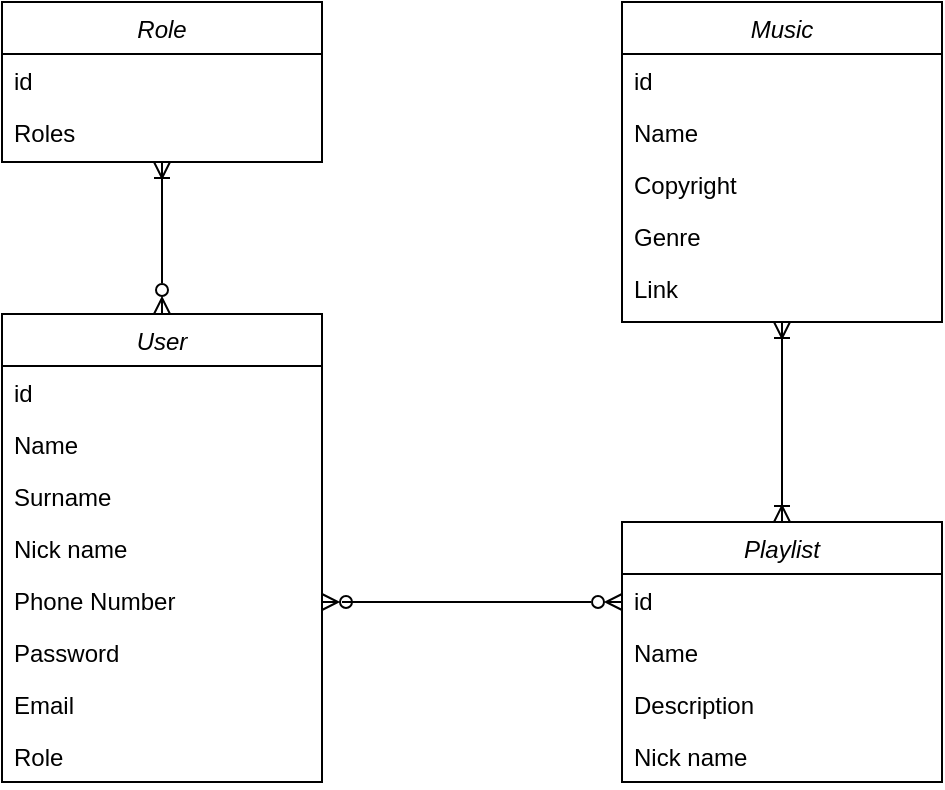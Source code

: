 <mxfile version="20.8.16" type="device"><diagram name="Страница 1" id="-UnALLdE2gAAT2YYEj0a"><mxGraphModel dx="780" dy="1711" grid="1" gridSize="10" guides="1" tooltips="1" connect="1" arrows="1" fold="1" page="1" pageScale="1" pageWidth="827" pageHeight="1169" math="0" shadow="0"><root><mxCell id="0"/><mxCell id="1" parent="0"/><mxCell id="lb0Zqk42xPOlN20nXyY6-8" style="edgeStyle=orthogonalEdgeStyle;rounded=0;orthogonalLoop=1;jettySize=auto;html=1;entryX=0.5;entryY=1;entryDx=0;entryDy=0;startArrow=ERzeroToMany;startFill=0;endArrow=ERoneToMany;endFill=0;" edge="1" parent="1" source="ahEKAVpda-qV39iau94F-1" target="lb0Zqk42xPOlN20nXyY6-2"><mxGeometry relative="1" as="geometry"/></mxCell><mxCell id="ahEKAVpda-qV39iau94F-1" value="User" style="swimlane;fontStyle=2;align=center;verticalAlign=top;childLayout=stackLayout;horizontal=1;startSize=26;horizontalStack=0;resizeParent=1;resizeLast=0;collapsible=1;marginBottom=0;rounded=0;shadow=0;strokeWidth=1;" parent="1" vertex="1"><mxGeometry x="230" y="146" width="160" height="234" as="geometry"><mxRectangle x="230" y="140" width="160" height="26" as="alternateBounds"/></mxGeometry></mxCell><mxCell id="ahEKAVpda-qV39iau94F-2" value="id" style="text;align=left;verticalAlign=top;spacingLeft=4;spacingRight=4;overflow=hidden;rotatable=0;points=[[0,0.5],[1,0.5]];portConstraint=eastwest;rounded=0;shadow=0;html=0;" parent="ahEKAVpda-qV39iau94F-1" vertex="1"><mxGeometry y="26" width="160" height="26" as="geometry"/></mxCell><mxCell id="ahEKAVpda-qV39iau94F-3" value="Name" style="text;align=left;verticalAlign=top;spacingLeft=4;spacingRight=4;overflow=hidden;rotatable=0;points=[[0,0.5],[1,0.5]];portConstraint=eastwest;" parent="ahEKAVpda-qV39iau94F-1" vertex="1"><mxGeometry y="52" width="160" height="26" as="geometry"/></mxCell><mxCell id="ahEKAVpda-qV39iau94F-4" value="Surname&#10;" style="text;align=left;verticalAlign=top;spacingLeft=4;spacingRight=4;overflow=hidden;rotatable=0;points=[[0,0.5],[1,0.5]];portConstraint=eastwest;rounded=0;shadow=0;html=0;" parent="ahEKAVpda-qV39iau94F-1" vertex="1"><mxGeometry y="78" width="160" height="26" as="geometry"/></mxCell><mxCell id="ahEKAVpda-qV39iau94F-5" value="Nick name" style="text;align=left;verticalAlign=top;spacingLeft=4;spacingRight=4;overflow=hidden;rotatable=0;points=[[0,0.5],[1,0.5]];portConstraint=eastwest;rounded=0;shadow=0;html=0;" parent="ahEKAVpda-qV39iau94F-1" vertex="1"><mxGeometry y="104" width="160" height="26" as="geometry"/></mxCell><mxCell id="ahEKAVpda-qV39iau94F-7" value="Phone Number" style="text;align=left;verticalAlign=top;spacingLeft=4;spacingRight=4;overflow=hidden;rotatable=0;points=[[0,0.5],[1,0.5]];portConstraint=eastwest;rounded=0;shadow=0;html=0;" parent="ahEKAVpda-qV39iau94F-1" vertex="1"><mxGeometry y="130" width="160" height="26" as="geometry"/></mxCell><mxCell id="ahEKAVpda-qV39iau94F-6" value="Password&#10;" style="text;align=left;verticalAlign=top;spacingLeft=4;spacingRight=4;overflow=hidden;rotatable=0;points=[[0,0.5],[1,0.5]];portConstraint=eastwest;rounded=0;shadow=0;html=0;" parent="ahEKAVpda-qV39iau94F-1" vertex="1"><mxGeometry y="156" width="160" height="26" as="geometry"/></mxCell><mxCell id="ahEKAVpda-qV39iau94F-8" value="Email" style="text;align=left;verticalAlign=top;spacingLeft=4;spacingRight=4;overflow=hidden;rotatable=0;points=[[0,0.5],[1,0.5]];portConstraint=eastwest;rounded=0;shadow=0;html=0;" parent="ahEKAVpda-qV39iau94F-1" vertex="1"><mxGeometry y="182" width="160" height="26" as="geometry"/></mxCell><mxCell id="ahEKAVpda-qV39iau94F-9" value="Role" style="text;align=left;verticalAlign=top;spacingLeft=4;spacingRight=4;overflow=hidden;rotatable=0;points=[[0,0.5],[1,0.5]];portConstraint=eastwest;rounded=0;shadow=0;html=0;" parent="ahEKAVpda-qV39iau94F-1" vertex="1"><mxGeometry y="208" width="160" height="26" as="geometry"/></mxCell><mxCell id="ahEKAVpda-qV39iau94F-10" value="Music" style="swimlane;fontStyle=2;align=center;verticalAlign=top;childLayout=stackLayout;horizontal=1;startSize=26;horizontalStack=0;resizeParent=1;resizeLast=0;collapsible=1;marginBottom=0;rounded=0;shadow=0;strokeWidth=1;" parent="1" vertex="1"><mxGeometry x="540" y="-10" width="160" height="160" as="geometry"><mxRectangle x="230" y="140" width="160" height="26" as="alternateBounds"/></mxGeometry></mxCell><mxCell id="ahEKAVpda-qV39iau94F-11" value="id" style="text;align=left;verticalAlign=top;spacingLeft=4;spacingRight=4;overflow=hidden;rotatable=0;points=[[0,0.5],[1,0.5]];portConstraint=eastwest;rounded=0;shadow=0;html=0;" parent="ahEKAVpda-qV39iau94F-10" vertex="1"><mxGeometry y="26" width="160" height="26" as="geometry"/></mxCell><mxCell id="ahEKAVpda-qV39iau94F-12" value="Name" style="text;align=left;verticalAlign=top;spacingLeft=4;spacingRight=4;overflow=hidden;rotatable=0;points=[[0,0.5],[1,0.5]];portConstraint=eastwest;" parent="ahEKAVpda-qV39iau94F-10" vertex="1"><mxGeometry y="52" width="160" height="26" as="geometry"/></mxCell><mxCell id="ahEKAVpda-qV39iau94F-13" value="Copyright" style="text;align=left;verticalAlign=top;spacingLeft=4;spacingRight=4;overflow=hidden;rotatable=0;points=[[0,0.5],[1,0.5]];portConstraint=eastwest;rounded=0;shadow=0;html=0;" parent="ahEKAVpda-qV39iau94F-10" vertex="1"><mxGeometry y="78" width="160" height="26" as="geometry"/></mxCell><mxCell id="ahEKAVpda-qV39iau94F-14" value="Genre" style="text;align=left;verticalAlign=top;spacingLeft=4;spacingRight=4;overflow=hidden;rotatable=0;points=[[0,0.5],[1,0.5]];portConstraint=eastwest;rounded=0;shadow=0;html=0;" parent="ahEKAVpda-qV39iau94F-10" vertex="1"><mxGeometry y="104" width="160" height="26" as="geometry"/></mxCell><mxCell id="ahEKAVpda-qV39iau94F-20" value="Link" style="text;align=left;verticalAlign=top;spacingLeft=4;spacingRight=4;overflow=hidden;rotatable=0;points=[[0,0.5],[1,0.5]];portConstraint=eastwest;rounded=0;shadow=0;html=0;" parent="ahEKAVpda-qV39iau94F-10" vertex="1"><mxGeometry y="130" width="160" height="26" as="geometry"/></mxCell><mxCell id="ahEKAVpda-qV39iau94F-32" value="" style="edgeStyle=orthogonalEdgeStyle;rounded=0;orthogonalLoop=1;jettySize=auto;html=1;startArrow=ERoneToMany;startFill=0;endArrow=ERoneToMany;endFill=0;" parent="1" source="ahEKAVpda-qV39iau94F-22" edge="1"><mxGeometry relative="1" as="geometry"><Array as="points"><mxPoint x="620" y="170"/><mxPoint x="620" y="170"/></Array><mxPoint x="620" y="150" as="targetPoint"/></mxGeometry></mxCell><mxCell id="ahEKAVpda-qV39iau94F-22" value="Playlist" style="swimlane;fontStyle=2;align=center;verticalAlign=top;childLayout=stackLayout;horizontal=1;startSize=26;horizontalStack=0;resizeParent=1;resizeLast=0;collapsible=1;marginBottom=0;rounded=0;shadow=0;strokeWidth=1;" parent="1" vertex="1"><mxGeometry x="540" y="250" width="160" height="130" as="geometry"><mxRectangle x="230" y="140" width="160" height="26" as="alternateBounds"/></mxGeometry></mxCell><mxCell id="ahEKAVpda-qV39iau94F-23" value="id" style="text;align=left;verticalAlign=top;spacingLeft=4;spacingRight=4;overflow=hidden;rotatable=0;points=[[0,0.5],[1,0.5]];portConstraint=eastwest;rounded=0;shadow=0;html=0;" parent="ahEKAVpda-qV39iau94F-22" vertex="1"><mxGeometry y="26" width="160" height="26" as="geometry"/></mxCell><mxCell id="ahEKAVpda-qV39iau94F-24" value="Name" style="text;align=left;verticalAlign=top;spacingLeft=4;spacingRight=4;overflow=hidden;rotatable=0;points=[[0,0.5],[1,0.5]];portConstraint=eastwest;" parent="ahEKAVpda-qV39iau94F-22" vertex="1"><mxGeometry y="52" width="160" height="26" as="geometry"/></mxCell><mxCell id="ahEKAVpda-qV39iau94F-25" value="Description" style="text;align=left;verticalAlign=top;spacingLeft=4;spacingRight=4;overflow=hidden;rotatable=0;points=[[0,0.5],[1,0.5]];portConstraint=eastwest;rounded=0;shadow=0;html=0;" parent="ahEKAVpda-qV39iau94F-22" vertex="1"><mxGeometry y="78" width="160" height="26" as="geometry"/></mxCell><mxCell id="ahEKAVpda-qV39iau94F-26" value="Nick name" style="text;align=left;verticalAlign=top;spacingLeft=4;spacingRight=4;overflow=hidden;rotatable=0;points=[[0,0.5],[1,0.5]];portConstraint=eastwest;rounded=0;shadow=0;html=0;" parent="ahEKAVpda-qV39iau94F-22" vertex="1"><mxGeometry y="104" width="160" height="26" as="geometry"/></mxCell><mxCell id="ahEKAVpda-qV39iau94F-33" style="edgeStyle=orthogonalEdgeStyle;rounded=0;orthogonalLoop=1;jettySize=auto;html=1;startArrow=ERzeroToMany;startFill=0;endArrow=ERzeroToMany;endFill=0;" parent="1" edge="1"><mxGeometry relative="1" as="geometry"><mxPoint x="540" y="290" as="targetPoint"/><Array as="points"><mxPoint x="400" y="290"/><mxPoint x="400" y="290"/></Array><mxPoint x="390" y="290" as="sourcePoint"/></mxGeometry></mxCell><mxCell id="lb0Zqk42xPOlN20nXyY6-2" value="Role" style="swimlane;fontStyle=2;align=center;verticalAlign=top;childLayout=stackLayout;horizontal=1;startSize=26;horizontalStack=0;resizeParent=1;resizeLast=0;collapsible=1;marginBottom=0;rounded=0;shadow=0;strokeWidth=1;" vertex="1" parent="1"><mxGeometry x="230" y="-10" width="160" height="80" as="geometry"><mxRectangle x="230" y="140" width="160" height="26" as="alternateBounds"/></mxGeometry></mxCell><mxCell id="lb0Zqk42xPOlN20nXyY6-3" value="id" style="text;align=left;verticalAlign=top;spacingLeft=4;spacingRight=4;overflow=hidden;rotatable=0;points=[[0,0.5],[1,0.5]];portConstraint=eastwest;rounded=0;shadow=0;html=0;" vertex="1" parent="lb0Zqk42xPOlN20nXyY6-2"><mxGeometry y="26" width="160" height="26" as="geometry"/></mxCell><mxCell id="lb0Zqk42xPOlN20nXyY6-4" value="Roles" style="text;align=left;verticalAlign=top;spacingLeft=4;spacingRight=4;overflow=hidden;rotatable=0;points=[[0,0.5],[1,0.5]];portConstraint=eastwest;" vertex="1" parent="lb0Zqk42xPOlN20nXyY6-2"><mxGeometry y="52" width="160" height="26" as="geometry"/></mxCell></root></mxGraphModel></diagram></mxfile>